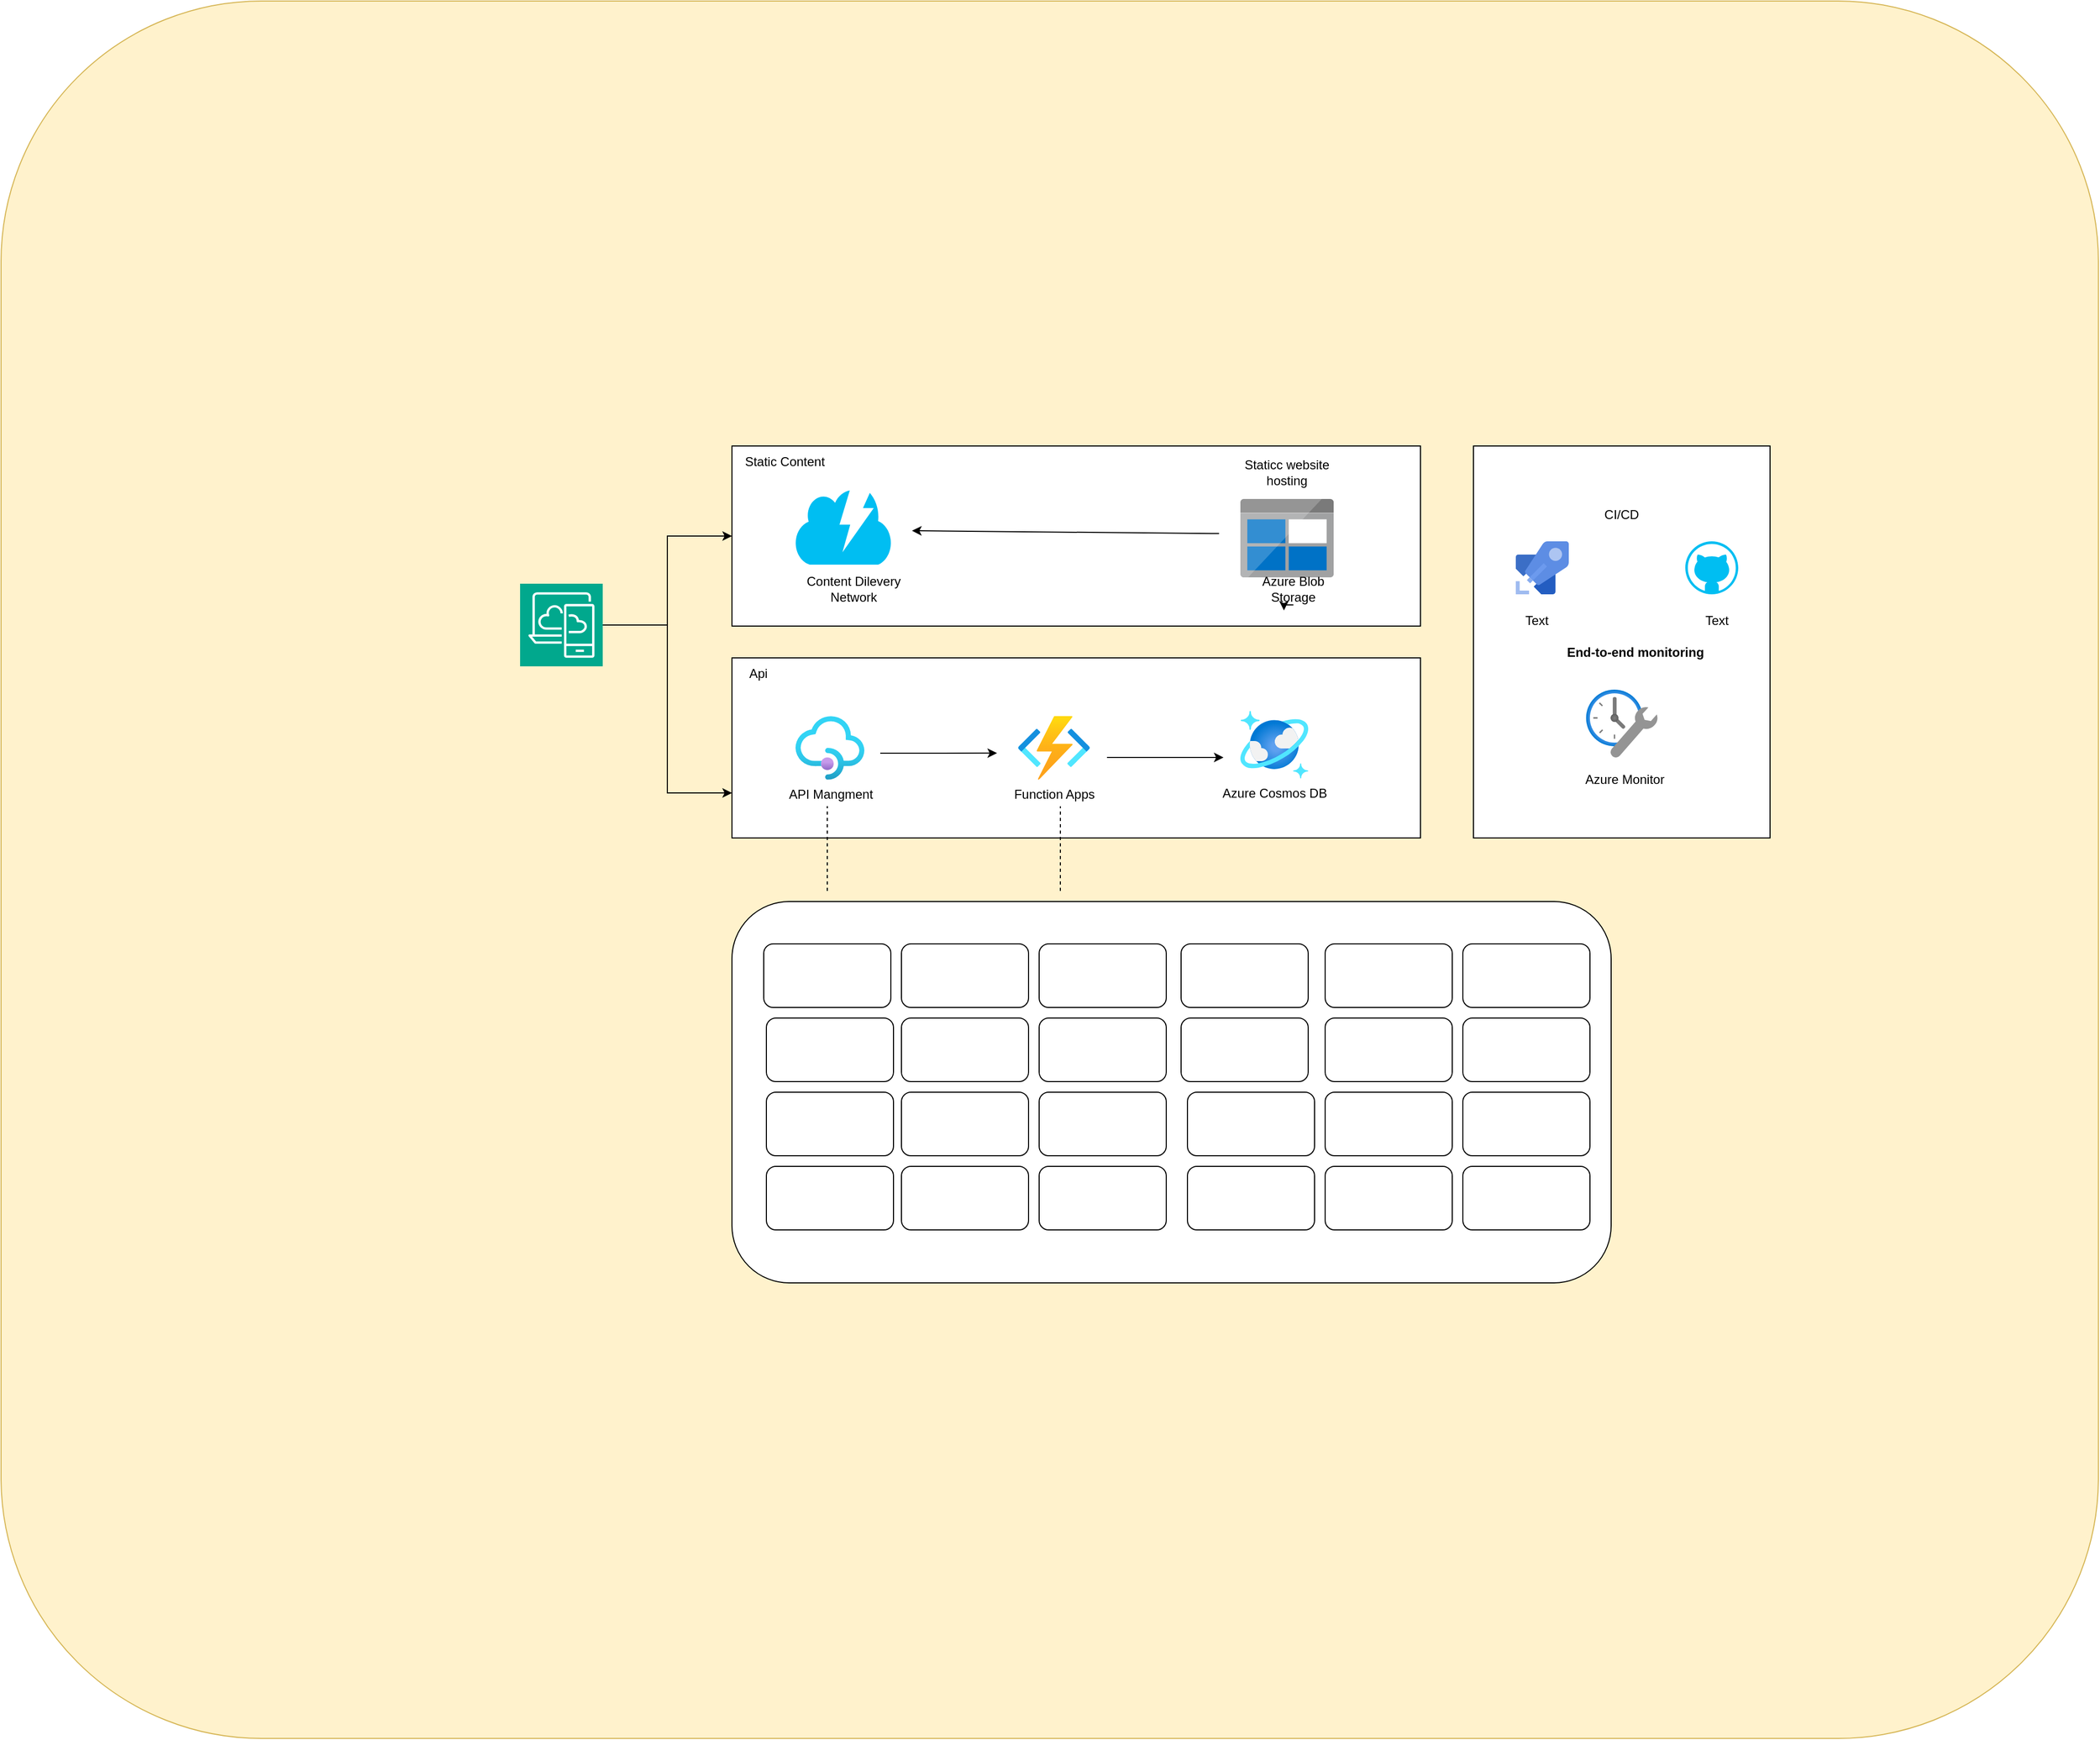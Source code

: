 <mxfile version="22.0.8" type="github">
  <diagram name="Page-1" id="8taoyjs-QUBEsXyyqBqw">
    <mxGraphModel dx="2556" dy="2159" grid="1" gridSize="10" guides="1" tooltips="1" connect="1" arrows="1" fold="1" page="1" pageScale="1" pageWidth="850" pageHeight="1100" math="0" shadow="0">
      <root>
        <mxCell id="0" />
        <mxCell id="1" parent="0" />
        <mxCell id="daoT6OAxx24oOpccv14M-5" value="" style="rounded=1;whiteSpace=wrap;html=1;fillColor=#fff2cc;strokeColor=#d6b656;" vertex="1" parent="1">
          <mxGeometry x="-440" y="-340" width="1980" height="1640" as="geometry" />
        </mxCell>
        <mxCell id="daoT6OAxx24oOpccv14M-6" style="edgeStyle=orthogonalEdgeStyle;rounded=0;orthogonalLoop=1;jettySize=auto;html=1;" edge="1" parent="1" source="daoT6OAxx24oOpccv14M-1" target="daoT6OAxx24oOpccv14M-2">
          <mxGeometry relative="1" as="geometry" />
        </mxCell>
        <mxCell id="daoT6OAxx24oOpccv14M-7" style="edgeStyle=orthogonalEdgeStyle;rounded=0;orthogonalLoop=1;jettySize=auto;html=1;entryX=0;entryY=0.75;entryDx=0;entryDy=0;" edge="1" parent="1" source="daoT6OAxx24oOpccv14M-1" target="daoT6OAxx24oOpccv14M-3">
          <mxGeometry relative="1" as="geometry" />
        </mxCell>
        <mxCell id="daoT6OAxx24oOpccv14M-1" value="" style="sketch=0;points=[[0,0,0],[0.25,0,0],[0.5,0,0],[0.75,0,0],[1,0,0],[0,1,0],[0.25,1,0],[0.5,1,0],[0.75,1,0],[1,1,0],[0,0.25,0],[0,0.5,0],[0,0.75,0],[1,0.25,0],[1,0.5,0],[1,0.75,0]];outlineConnect=0;fontColor=#232F3E;fillColor=#01A88D;strokeColor=#ffffff;dashed=0;verticalLabelPosition=bottom;verticalAlign=top;align=center;html=1;fontSize=12;fontStyle=0;aspect=fixed;shape=mxgraph.aws4.resourceIcon;resIcon=mxgraph.aws4.desktop_and_app_streaming;" vertex="1" parent="1">
          <mxGeometry x="50" y="210" width="78" height="78" as="geometry" />
        </mxCell>
        <mxCell id="daoT6OAxx24oOpccv14M-2" value="" style="rounded=0;whiteSpace=wrap;html=1;" vertex="1" parent="1">
          <mxGeometry x="250" y="80" width="650" height="170" as="geometry" />
        </mxCell>
        <mxCell id="daoT6OAxx24oOpccv14M-3" value="" style="rounded=0;whiteSpace=wrap;html=1;" vertex="1" parent="1">
          <mxGeometry x="250" y="280" width="650" height="170" as="geometry" />
        </mxCell>
        <mxCell id="daoT6OAxx24oOpccv14M-4" value="" style="rounded=0;whiteSpace=wrap;html=1;" vertex="1" parent="1">
          <mxGeometry x="950" y="80" width="280" height="370" as="geometry" />
        </mxCell>
        <mxCell id="daoT6OAxx24oOpccv14M-8" value="" style="verticalLabelPosition=bottom;html=1;verticalAlign=top;align=center;strokeColor=none;fillColor=#00BEF2;shape=mxgraph.azure.content_delivery_network;" vertex="1" parent="1">
          <mxGeometry x="310" y="122" width="90" height="70" as="geometry" />
        </mxCell>
        <mxCell id="daoT6OAxx24oOpccv14M-9" value="" style="image;sketch=0;aspect=fixed;html=1;points=[];align=center;fontSize=12;image=img/lib/mscae/BlobBlock.svg;" vertex="1" parent="1">
          <mxGeometry x="730" y="130" width="88.1" height="74" as="geometry" />
        </mxCell>
        <mxCell id="daoT6OAxx24oOpccv14M-12" value="Static Content" style="text;html=1;strokeColor=none;fillColor=none;align=center;verticalAlign=middle;whiteSpace=wrap;rounded=0;" vertex="1" parent="1">
          <mxGeometry x="260" y="80" width="80" height="30" as="geometry" />
        </mxCell>
        <mxCell id="daoT6OAxx24oOpccv14M-13" value="Api" style="text;html=1;strokeColor=none;fillColor=none;align=center;verticalAlign=middle;whiteSpace=wrap;rounded=0;" vertex="1" parent="1">
          <mxGeometry x="245" y="280" width="60" height="30" as="geometry" />
        </mxCell>
        <mxCell id="daoT6OAxx24oOpccv14M-14" value="Azure Monitor" style="text;html=1;strokeColor=none;fillColor=none;align=center;verticalAlign=middle;whiteSpace=wrap;rounded=0;" vertex="1" parent="1">
          <mxGeometry x="1040" y="380" width="106" height="30" as="geometry" />
        </mxCell>
        <mxCell id="daoT6OAxx24oOpccv14M-15" value="Text" style="text;html=1;strokeColor=none;fillColor=none;align=center;verticalAlign=middle;whiteSpace=wrap;rounded=0;" vertex="1" parent="1">
          <mxGeometry x="1150" y="230" width="60" height="30" as="geometry" />
        </mxCell>
        <mxCell id="daoT6OAxx24oOpccv14M-16" value="Text" style="text;html=1;strokeColor=none;fillColor=none;align=center;verticalAlign=middle;whiteSpace=wrap;rounded=0;" vertex="1" parent="1">
          <mxGeometry x="980" y="230" width="60" height="30" as="geometry" />
        </mxCell>
        <mxCell id="daoT6OAxx24oOpccv14M-17" value="Content Dilevery Network" style="text;html=1;strokeColor=none;fillColor=none;align=center;verticalAlign=middle;whiteSpace=wrap;rounded=0;" vertex="1" parent="1">
          <mxGeometry x="305" y="200" width="120" height="30" as="geometry" />
        </mxCell>
        <mxCell id="daoT6OAxx24oOpccv14M-18" value="Azure Blob Storage" style="text;html=1;strokeColor=none;fillColor=none;align=center;verticalAlign=middle;whiteSpace=wrap;rounded=0;" vertex="1" parent="1">
          <mxGeometry x="730" y="200" width="100" height="30" as="geometry" />
        </mxCell>
        <mxCell id="daoT6OAxx24oOpccv14M-19" value="Staticc website hosting&lt;br&gt;" style="text;html=1;strokeColor=none;fillColor=none;align=center;verticalAlign=middle;whiteSpace=wrap;rounded=0;" vertex="1" parent="1">
          <mxGeometry x="714.05" y="90" width="120" height="30" as="geometry" />
        </mxCell>
        <mxCell id="daoT6OAxx24oOpccv14M-20" value="" style="image;sketch=0;aspect=fixed;html=1;points=[];align=center;fontSize=12;image=img/lib/mscae/Azure_Pipelines.svg;" vertex="1" parent="1">
          <mxGeometry x="990" y="170" width="50" height="50" as="geometry" />
        </mxCell>
        <mxCell id="daoT6OAxx24oOpccv14M-21" value="" style="verticalLabelPosition=bottom;html=1;verticalAlign=top;align=center;strokeColor=none;fillColor=#00BEF2;shape=mxgraph.azure.github_code;pointerEvents=1;" vertex="1" parent="1">
          <mxGeometry x="1150" y="170" width="50" height="50" as="geometry" />
        </mxCell>
        <mxCell id="daoT6OAxx24oOpccv14M-22" value="" style="image;aspect=fixed;html=1;points=[];align=center;fontSize=12;image=img/lib/azure2/compute/Maintenance_Configuration.svg;" vertex="1" parent="1">
          <mxGeometry x="1056" y="310" width="68" height="64" as="geometry" />
        </mxCell>
        <mxCell id="daoT6OAxx24oOpccv14M-23" value="CI/CD" style="text;html=1;strokeColor=none;fillColor=none;align=center;verticalAlign=middle;whiteSpace=wrap;rounded=0;" vertex="1" parent="1">
          <mxGeometry x="1060" y="130" width="60" height="30" as="geometry" />
        </mxCell>
        <mxCell id="daoT6OAxx24oOpccv14M-29" value="&lt;b&gt;End-to-end monitoring&lt;/b&gt;" style="text;html=1;strokeColor=none;fillColor=none;align=center;verticalAlign=middle;whiteSpace=wrap;rounded=0;" vertex="1" parent="1">
          <mxGeometry x="1036" y="260" width="134" height="30" as="geometry" />
        </mxCell>
        <mxCell id="daoT6OAxx24oOpccv14M-30" value="API Mangment" style="image;aspect=fixed;html=1;points=[];align=center;fontSize=12;image=img/lib/azure2/app_services/API_Management_Services.svg;" vertex="1" parent="1">
          <mxGeometry x="310" y="335" width="65" height="60" as="geometry" />
        </mxCell>
        <mxCell id="daoT6OAxx24oOpccv14M-31" value="Function Apps" style="image;aspect=fixed;html=1;points=[];align=center;fontSize=12;image=img/lib/azure2/compute/Function_Apps.svg;" vertex="1" parent="1">
          <mxGeometry x="520" y="335" width="68" height="60" as="geometry" />
        </mxCell>
        <mxCell id="daoT6OAxx24oOpccv14M-32" value="Azure Cosmos DB" style="image;aspect=fixed;html=1;points=[];align=center;fontSize=12;image=img/lib/azure2/databases/Azure_Cosmos_DB.svg;" vertex="1" parent="1">
          <mxGeometry x="730" y="330" width="64" height="64" as="geometry" />
        </mxCell>
        <mxCell id="daoT6OAxx24oOpccv14M-33" value="" style="endArrow=classic;html=1;rounded=0;entryX=0.385;entryY=0.529;entryDx=0;entryDy=0;entryPerimeter=0;" edge="1" parent="1" target="daoT6OAxx24oOpccv14M-3">
          <mxGeometry width="50" height="50" relative="1" as="geometry">
            <mxPoint x="390" y="370" as="sourcePoint" />
            <mxPoint x="440" y="320" as="targetPoint" />
          </mxGeometry>
        </mxCell>
        <mxCell id="daoT6OAxx24oOpccv14M-35" value="" style="endArrow=classic;html=1;rounded=0;entryX=0.385;entryY=0.529;entryDx=0;entryDy=0;entryPerimeter=0;" edge="1" parent="1">
          <mxGeometry width="50" height="50" relative="1" as="geometry">
            <mxPoint x="604.05" y="374" as="sourcePoint" />
            <mxPoint x="714.05" y="374" as="targetPoint" />
          </mxGeometry>
        </mxCell>
        <mxCell id="daoT6OAxx24oOpccv14M-36" value="" style="endArrow=classic;html=1;rounded=0;" edge="1" parent="1">
          <mxGeometry width="50" height="50" relative="1" as="geometry">
            <mxPoint x="709.86" y="162.68" as="sourcePoint" />
            <mxPoint x="420" y="160" as="targetPoint" />
          </mxGeometry>
        </mxCell>
        <mxCell id="daoT6OAxx24oOpccv14M-38" style="edgeStyle=orthogonalEdgeStyle;rounded=0;orthogonalLoop=1;jettySize=auto;html=1;exitX=0.5;exitY=1;exitDx=0;exitDy=0;entryX=0.411;entryY=1.176;entryDx=0;entryDy=0;entryPerimeter=0;" edge="1" parent="1" source="daoT6OAxx24oOpccv14M-18" target="daoT6OAxx24oOpccv14M-18">
          <mxGeometry relative="1" as="geometry" />
        </mxCell>
        <mxCell id="daoT6OAxx24oOpccv14M-39" value="" style="rounded=1;whiteSpace=wrap;html=1;" vertex="1" parent="1">
          <mxGeometry x="250" y="510" width="830" height="360" as="geometry" />
        </mxCell>
        <mxCell id="daoT6OAxx24oOpccv14M-41" value="" style="endArrow=none;dashed=1;html=1;rounded=0;entryX=0.477;entryY=0.824;entryDx=0;entryDy=0;entryPerimeter=0;" edge="1" parent="1" target="daoT6OAxx24oOpccv14M-3">
          <mxGeometry width="50" height="50" relative="1" as="geometry">
            <mxPoint x="560" y="500" as="sourcePoint" />
            <mxPoint x="578" y="420" as="targetPoint" />
          </mxGeometry>
        </mxCell>
        <mxCell id="daoT6OAxx24oOpccv14M-43" value="" style="rounded=1;whiteSpace=wrap;html=1;" vertex="1" parent="1">
          <mxGeometry x="280" y="550" width="120" height="60" as="geometry" />
        </mxCell>
        <mxCell id="daoT6OAxx24oOpccv14M-45" value="" style="rounded=1;whiteSpace=wrap;html=1;" vertex="1" parent="1">
          <mxGeometry x="674" y="550" width="120" height="60" as="geometry" />
        </mxCell>
        <mxCell id="daoT6OAxx24oOpccv14M-46" value="" style="rounded=1;whiteSpace=wrap;html=1;" vertex="1" parent="1">
          <mxGeometry x="282.5" y="620" width="120" height="60" as="geometry" />
        </mxCell>
        <mxCell id="daoT6OAxx24oOpccv14M-47" value="" style="rounded=1;whiteSpace=wrap;html=1;" vertex="1" parent="1">
          <mxGeometry x="410" y="550" width="120" height="60" as="geometry" />
        </mxCell>
        <mxCell id="daoT6OAxx24oOpccv14M-48" value="" style="rounded=1;whiteSpace=wrap;html=1;" vertex="1" parent="1">
          <mxGeometry x="540" y="550" width="120" height="60" as="geometry" />
        </mxCell>
        <mxCell id="daoT6OAxx24oOpccv14M-49" value="" style="rounded=1;whiteSpace=wrap;html=1;" vertex="1" parent="1">
          <mxGeometry x="810" y="550" width="120" height="60" as="geometry" />
        </mxCell>
        <mxCell id="daoT6OAxx24oOpccv14M-50" value="" style="rounded=1;whiteSpace=wrap;html=1;" vertex="1" parent="1">
          <mxGeometry x="940" y="550" width="120" height="60" as="geometry" />
        </mxCell>
        <mxCell id="daoT6OAxx24oOpccv14M-51" value="" style="endArrow=none;dashed=1;html=1;rounded=0;entryX=0.477;entryY=0.824;entryDx=0;entryDy=0;entryPerimeter=0;" edge="1" parent="1">
          <mxGeometry width="50" height="50" relative="1" as="geometry">
            <mxPoint x="340" y="500" as="sourcePoint" />
            <mxPoint x="340" y="420" as="targetPoint" />
          </mxGeometry>
        </mxCell>
        <mxCell id="daoT6OAxx24oOpccv14M-55" value="" style="rounded=1;whiteSpace=wrap;html=1;" vertex="1" parent="1">
          <mxGeometry x="674" y="620" width="120" height="60" as="geometry" />
        </mxCell>
        <mxCell id="daoT6OAxx24oOpccv14M-56" value="" style="rounded=1;whiteSpace=wrap;html=1;" vertex="1" parent="1">
          <mxGeometry x="810" y="620" width="120" height="60" as="geometry" />
        </mxCell>
        <mxCell id="daoT6OAxx24oOpccv14M-57" value="" style="rounded=1;whiteSpace=wrap;html=1;" vertex="1" parent="1">
          <mxGeometry x="940" y="620" width="120" height="60" as="geometry" />
        </mxCell>
        <mxCell id="daoT6OAxx24oOpccv14M-59" value="" style="rounded=1;whiteSpace=wrap;html=1;" vertex="1" parent="1">
          <mxGeometry x="282.5" y="690" width="120" height="60" as="geometry" />
        </mxCell>
        <mxCell id="daoT6OAxx24oOpccv14M-60" value="" style="rounded=1;whiteSpace=wrap;html=1;" vertex="1" parent="1">
          <mxGeometry x="540" y="620" width="120" height="60" as="geometry" />
        </mxCell>
        <mxCell id="daoT6OAxx24oOpccv14M-61" value="" style="rounded=1;whiteSpace=wrap;html=1;" vertex="1" parent="1">
          <mxGeometry x="410" y="620" width="120" height="60" as="geometry" />
        </mxCell>
        <mxCell id="daoT6OAxx24oOpccv14M-62" value="" style="rounded=1;whiteSpace=wrap;html=1;" vertex="1" parent="1">
          <mxGeometry x="680" y="690" width="120" height="60" as="geometry" />
        </mxCell>
        <mxCell id="daoT6OAxx24oOpccv14M-63" value="" style="rounded=1;whiteSpace=wrap;html=1;" vertex="1" parent="1">
          <mxGeometry x="810" y="690" width="120" height="60" as="geometry" />
        </mxCell>
        <mxCell id="daoT6OAxx24oOpccv14M-64" value="" style="rounded=1;whiteSpace=wrap;html=1;" vertex="1" parent="1">
          <mxGeometry x="940" y="690" width="120" height="60" as="geometry" />
        </mxCell>
        <mxCell id="daoT6OAxx24oOpccv14M-65" value="" style="rounded=1;whiteSpace=wrap;html=1;" vertex="1" parent="1">
          <mxGeometry x="282.5" y="760" width="120" height="60" as="geometry" />
        </mxCell>
        <mxCell id="daoT6OAxx24oOpccv14M-66" value="" style="rounded=1;whiteSpace=wrap;html=1;" vertex="1" parent="1">
          <mxGeometry x="540" y="690" width="120" height="60" as="geometry" />
        </mxCell>
        <mxCell id="daoT6OAxx24oOpccv14M-67" value="" style="rounded=1;whiteSpace=wrap;html=1;" vertex="1" parent="1">
          <mxGeometry x="410" y="690" width="120" height="60" as="geometry" />
        </mxCell>
        <mxCell id="daoT6OAxx24oOpccv14M-68" value="" style="rounded=1;whiteSpace=wrap;html=1;" vertex="1" parent="1">
          <mxGeometry x="540" y="760" width="120" height="60" as="geometry" />
        </mxCell>
        <mxCell id="daoT6OAxx24oOpccv14M-69" value="" style="rounded=1;whiteSpace=wrap;html=1;" vertex="1" parent="1">
          <mxGeometry x="410" y="760" width="120" height="60" as="geometry" />
        </mxCell>
        <mxCell id="daoT6OAxx24oOpccv14M-70" value="" style="rounded=1;whiteSpace=wrap;html=1;" vertex="1" parent="1">
          <mxGeometry x="680" y="760" width="120" height="60" as="geometry" />
        </mxCell>
        <mxCell id="daoT6OAxx24oOpccv14M-71" value="" style="rounded=1;whiteSpace=wrap;html=1;" vertex="1" parent="1">
          <mxGeometry x="810" y="760" width="120" height="60" as="geometry" />
        </mxCell>
        <mxCell id="daoT6OAxx24oOpccv14M-72" value="" style="rounded=1;whiteSpace=wrap;html=1;" vertex="1" parent="1">
          <mxGeometry x="940" y="760" width="120" height="60" as="geometry" />
        </mxCell>
      </root>
    </mxGraphModel>
  </diagram>
</mxfile>
